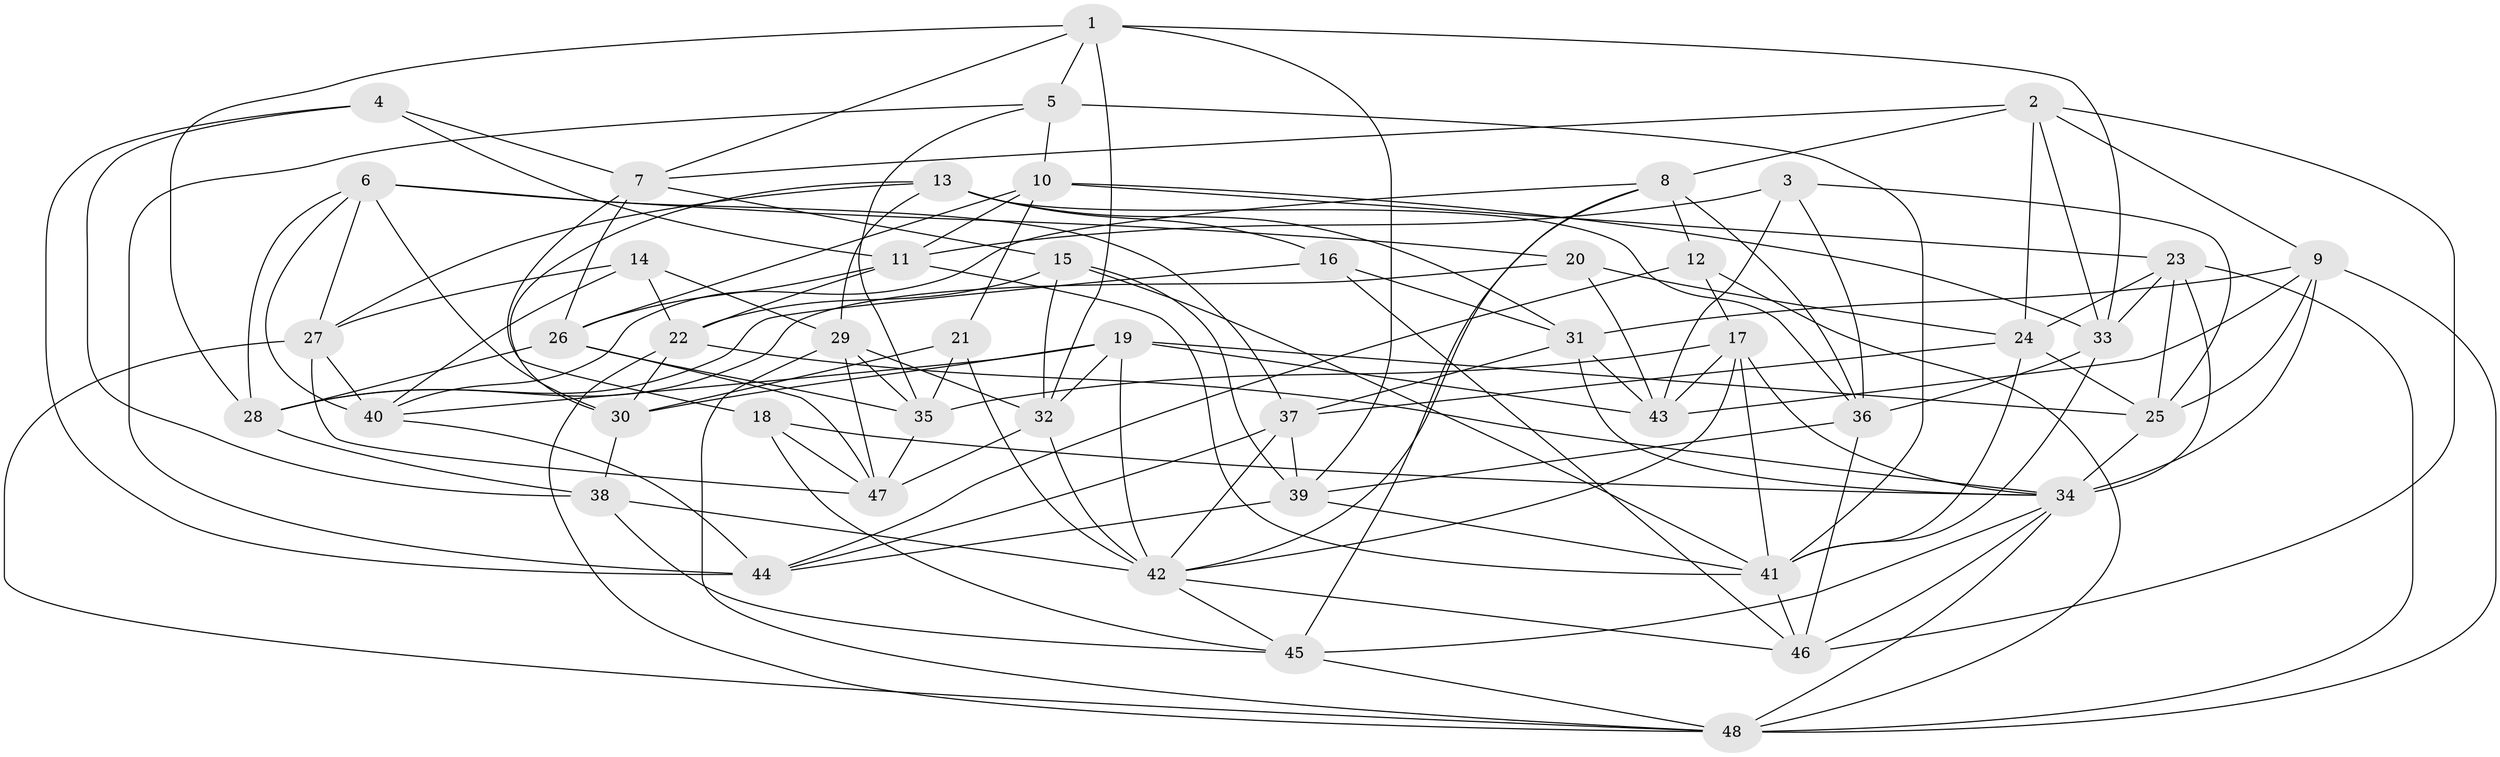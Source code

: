 // original degree distribution, {4: 1.0}
// Generated by graph-tools (version 1.1) at 2025/50/03/09/25 03:50:47]
// undirected, 48 vertices, 140 edges
graph export_dot {
graph [start="1"]
  node [color=gray90,style=filled];
  1;
  2;
  3;
  4;
  5;
  6;
  7;
  8;
  9;
  10;
  11;
  12;
  13;
  14;
  15;
  16;
  17;
  18;
  19;
  20;
  21;
  22;
  23;
  24;
  25;
  26;
  27;
  28;
  29;
  30;
  31;
  32;
  33;
  34;
  35;
  36;
  37;
  38;
  39;
  40;
  41;
  42;
  43;
  44;
  45;
  46;
  47;
  48;
  1 -- 5 [weight=1.0];
  1 -- 7 [weight=1.0];
  1 -- 28 [weight=1.0];
  1 -- 32 [weight=1.0];
  1 -- 33 [weight=1.0];
  1 -- 39 [weight=1.0];
  2 -- 7 [weight=1.0];
  2 -- 8 [weight=1.0];
  2 -- 9 [weight=1.0];
  2 -- 24 [weight=1.0];
  2 -- 33 [weight=1.0];
  2 -- 46 [weight=1.0];
  3 -- 11 [weight=1.0];
  3 -- 25 [weight=1.0];
  3 -- 36 [weight=1.0];
  3 -- 43 [weight=1.0];
  4 -- 7 [weight=1.0];
  4 -- 11 [weight=1.0];
  4 -- 38 [weight=1.0];
  4 -- 44 [weight=1.0];
  5 -- 10 [weight=1.0];
  5 -- 35 [weight=1.0];
  5 -- 41 [weight=2.0];
  5 -- 44 [weight=1.0];
  6 -- 20 [weight=1.0];
  6 -- 27 [weight=1.0];
  6 -- 28 [weight=1.0];
  6 -- 30 [weight=1.0];
  6 -- 37 [weight=1.0];
  6 -- 40 [weight=1.0];
  7 -- 15 [weight=1.0];
  7 -- 18 [weight=1.0];
  7 -- 26 [weight=1.0];
  8 -- 12 [weight=1.0];
  8 -- 36 [weight=1.0];
  8 -- 40 [weight=1.0];
  8 -- 42 [weight=1.0];
  8 -- 45 [weight=1.0];
  9 -- 25 [weight=1.0];
  9 -- 31 [weight=1.0];
  9 -- 34 [weight=1.0];
  9 -- 43 [weight=1.0];
  9 -- 48 [weight=1.0];
  10 -- 11 [weight=1.0];
  10 -- 21 [weight=1.0];
  10 -- 23 [weight=1.0];
  10 -- 26 [weight=1.0];
  10 -- 33 [weight=1.0];
  11 -- 22 [weight=1.0];
  11 -- 26 [weight=1.0];
  11 -- 41 [weight=1.0];
  12 -- 17 [weight=1.0];
  12 -- 44 [weight=1.0];
  12 -- 48 [weight=1.0];
  13 -- 16 [weight=1.0];
  13 -- 27 [weight=1.0];
  13 -- 29 [weight=1.0];
  13 -- 30 [weight=1.0];
  13 -- 31 [weight=1.0];
  13 -- 36 [weight=1.0];
  14 -- 22 [weight=1.0];
  14 -- 27 [weight=1.0];
  14 -- 29 [weight=1.0];
  14 -- 40 [weight=1.0];
  15 -- 22 [weight=1.0];
  15 -- 32 [weight=1.0];
  15 -- 39 [weight=1.0];
  15 -- 41 [weight=2.0];
  16 -- 28 [weight=1.0];
  16 -- 31 [weight=1.0];
  16 -- 46 [weight=1.0];
  17 -- 34 [weight=1.0];
  17 -- 35 [weight=1.0];
  17 -- 41 [weight=1.0];
  17 -- 42 [weight=1.0];
  17 -- 43 [weight=1.0];
  18 -- 34 [weight=1.0];
  18 -- 45 [weight=1.0];
  18 -- 47 [weight=1.0];
  19 -- 25 [weight=1.0];
  19 -- 30 [weight=1.0];
  19 -- 32 [weight=1.0];
  19 -- 40 [weight=1.0];
  19 -- 42 [weight=1.0];
  19 -- 43 [weight=1.0];
  20 -- 24 [weight=1.0];
  20 -- 28 [weight=1.0];
  20 -- 43 [weight=1.0];
  21 -- 30 [weight=1.0];
  21 -- 35 [weight=1.0];
  21 -- 42 [weight=1.0];
  22 -- 30 [weight=1.0];
  22 -- 34 [weight=1.0];
  22 -- 48 [weight=1.0];
  23 -- 24 [weight=1.0];
  23 -- 25 [weight=1.0];
  23 -- 33 [weight=1.0];
  23 -- 34 [weight=1.0];
  23 -- 48 [weight=1.0];
  24 -- 25 [weight=1.0];
  24 -- 37 [weight=1.0];
  24 -- 41 [weight=1.0];
  25 -- 34 [weight=1.0];
  26 -- 28 [weight=1.0];
  26 -- 35 [weight=1.0];
  26 -- 47 [weight=1.0];
  27 -- 40 [weight=1.0];
  27 -- 47 [weight=1.0];
  27 -- 48 [weight=1.0];
  28 -- 38 [weight=1.0];
  29 -- 32 [weight=1.0];
  29 -- 35 [weight=1.0];
  29 -- 47 [weight=1.0];
  29 -- 48 [weight=1.0];
  30 -- 38 [weight=1.0];
  31 -- 34 [weight=1.0];
  31 -- 37 [weight=1.0];
  31 -- 43 [weight=1.0];
  32 -- 42 [weight=1.0];
  32 -- 47 [weight=1.0];
  33 -- 36 [weight=1.0];
  33 -- 41 [weight=1.0];
  34 -- 45 [weight=1.0];
  34 -- 46 [weight=1.0];
  34 -- 48 [weight=1.0];
  35 -- 47 [weight=1.0];
  36 -- 39 [weight=1.0];
  36 -- 46 [weight=1.0];
  37 -- 39 [weight=1.0];
  37 -- 42 [weight=1.0];
  37 -- 44 [weight=1.0];
  38 -- 42 [weight=2.0];
  38 -- 45 [weight=1.0];
  39 -- 41 [weight=1.0];
  39 -- 44 [weight=1.0];
  40 -- 44 [weight=1.0];
  41 -- 46 [weight=1.0];
  42 -- 45 [weight=1.0];
  42 -- 46 [weight=1.0];
  45 -- 48 [weight=1.0];
}
